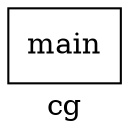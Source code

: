 digraph "cg"{
	label="cg";


	// Define the nodes
	N1 [shape=rectangle, color=black,label="main"];


	// Define the edges
}
